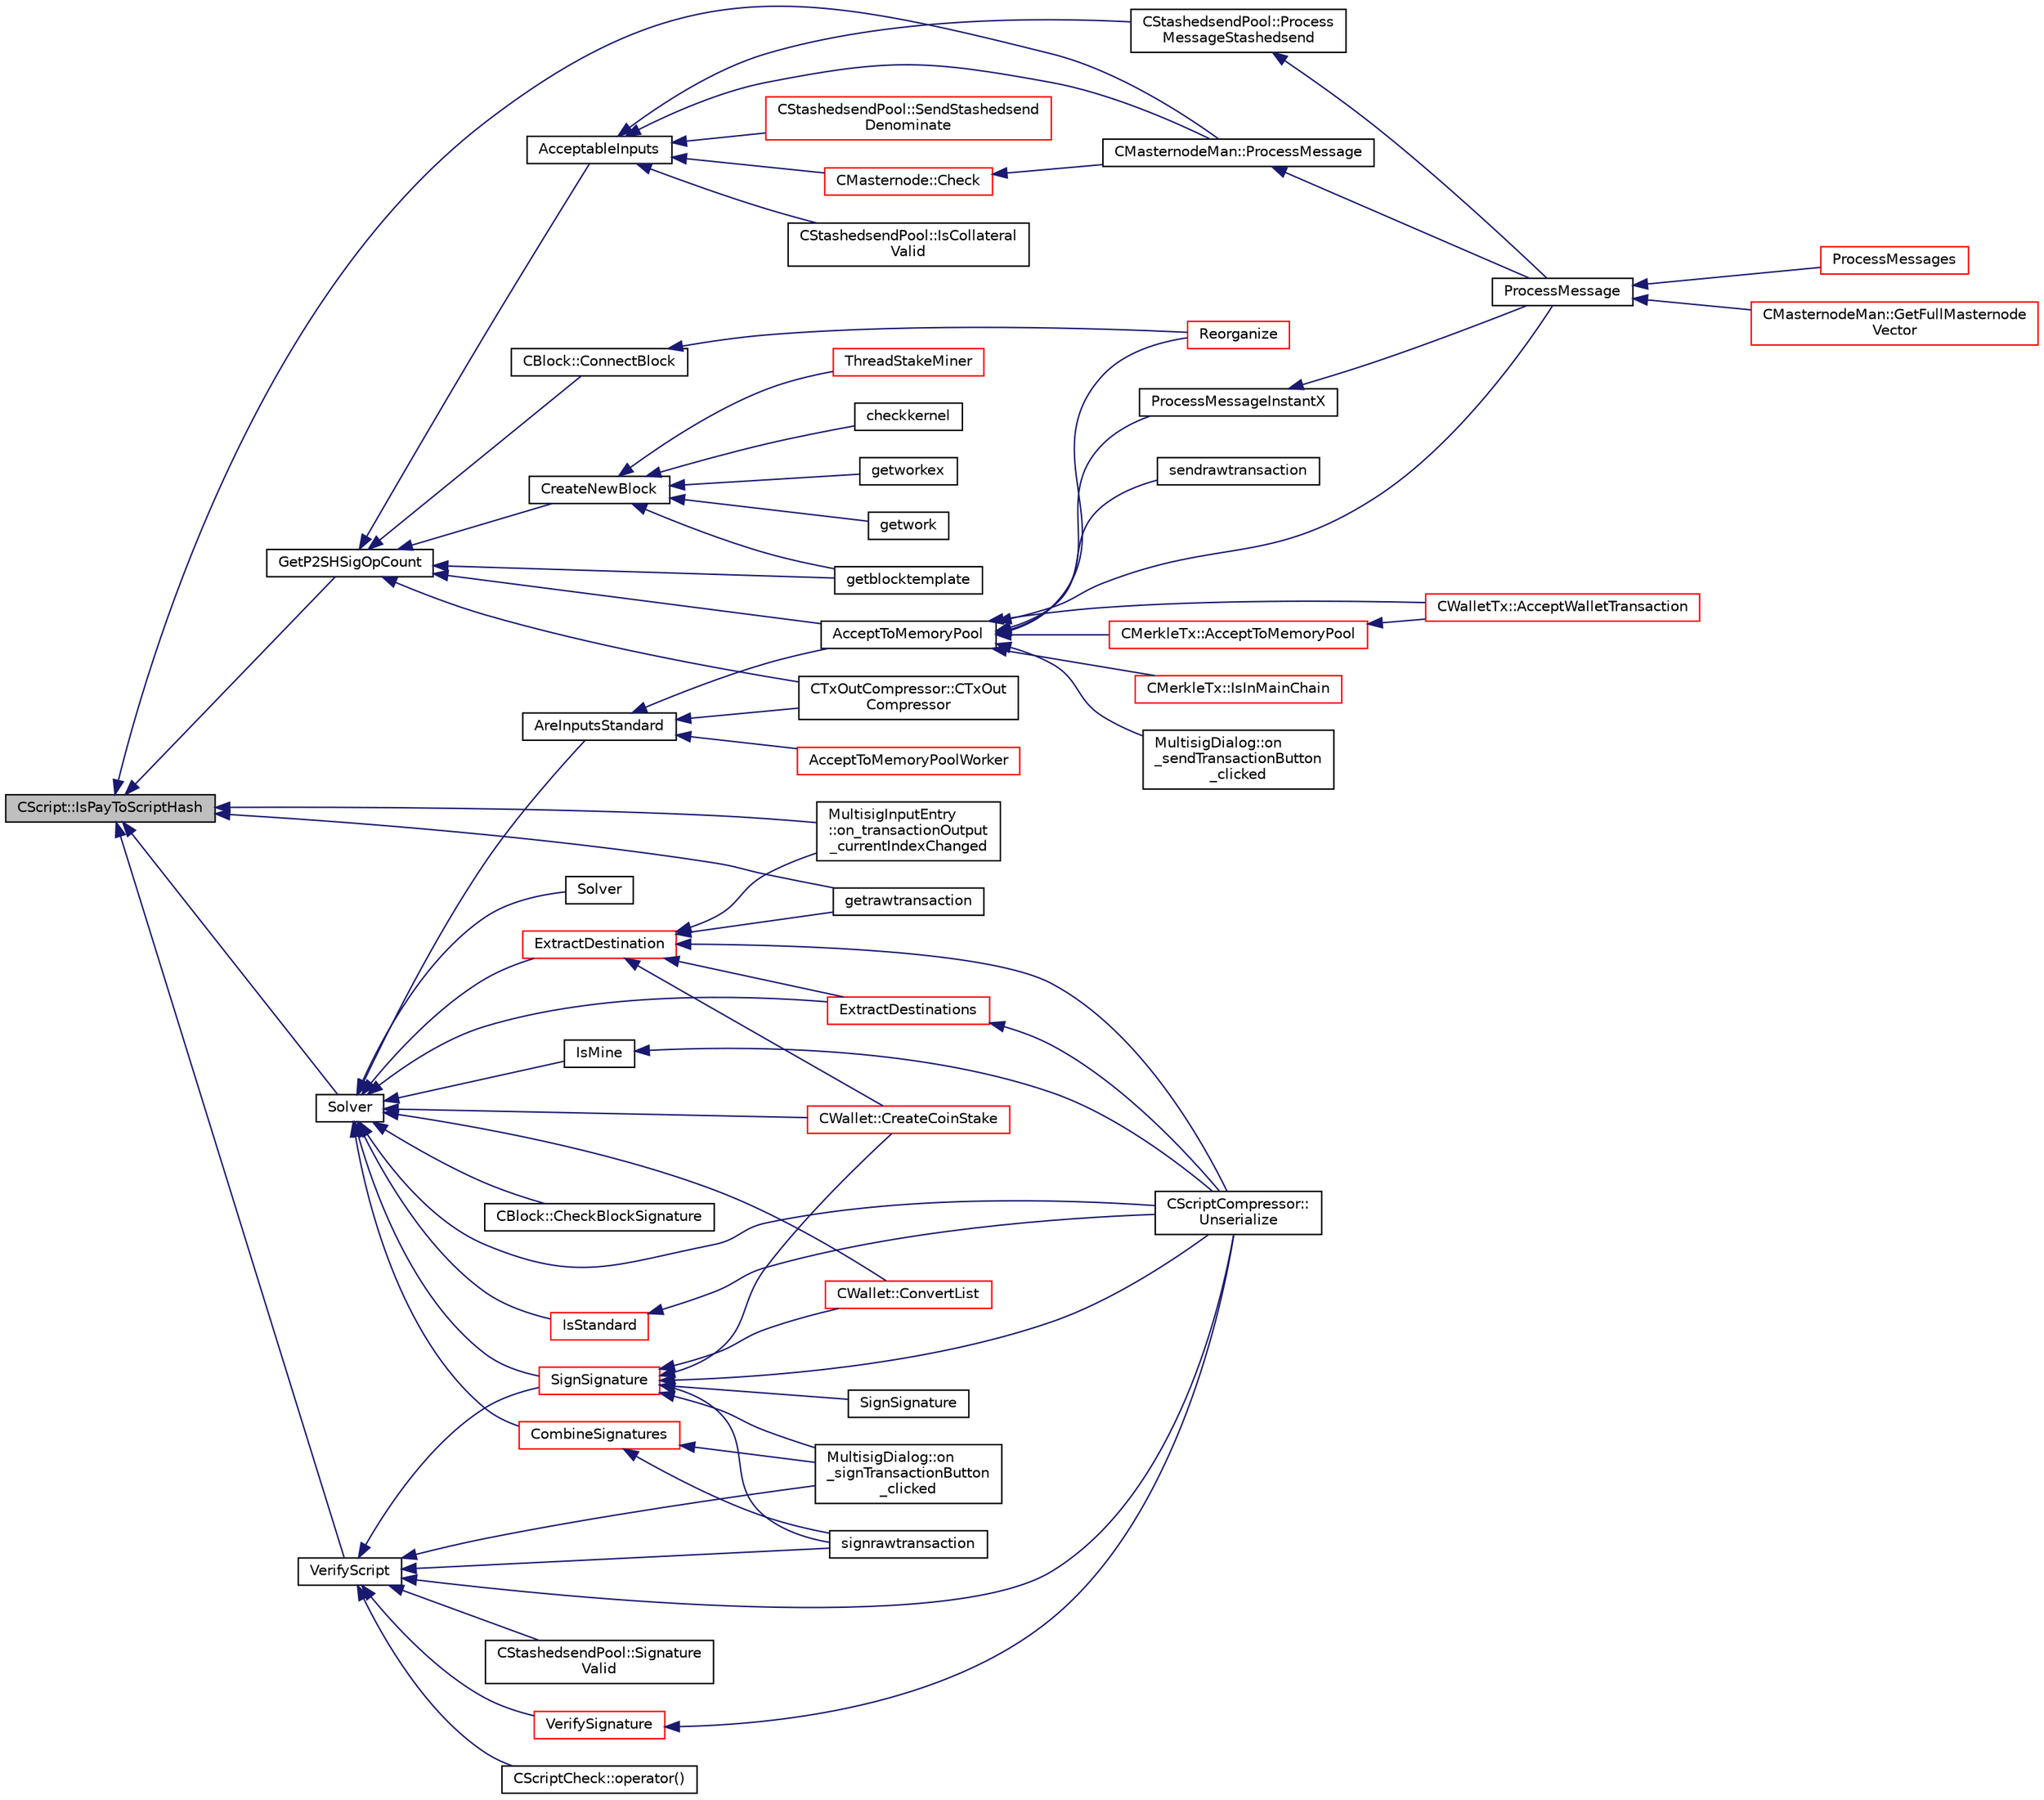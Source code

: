 digraph "CScript::IsPayToScriptHash"
{
  edge [fontname="Helvetica",fontsize="10",labelfontname="Helvetica",labelfontsize="10"];
  node [fontname="Helvetica",fontsize="10",shape=record];
  rankdir="LR";
  Node1179 [label="CScript::IsPayToScriptHash",height=0.2,width=0.4,color="black", fillcolor="grey75", style="filled", fontcolor="black"];
  Node1179 -> Node1180 [dir="back",color="midnightblue",fontsize="10",style="solid",fontname="Helvetica"];
  Node1180 [label="GetP2SHSigOpCount",height=0.2,width=0.4,color="black", fillcolor="white", style="filled",URL="$d4/dbf/main_8h.html#acc0a05d60127f0cfcf778348670067e0",tooltip="Count ECDSA signature operations in pay-to-script-hash inputs. "];
  Node1180 -> Node1181 [dir="back",color="midnightblue",fontsize="10",style="solid",fontname="Helvetica"];
  Node1181 [label="AcceptToMemoryPool",height=0.2,width=0.4,color="black", fillcolor="white", style="filled",URL="$d4/dbf/main_8h.html#addea0e425b693b4c1be712c3ead94568",tooltip="(try to) add transaction to memory pool "];
  Node1181 -> Node1182 [dir="back",color="midnightblue",fontsize="10",style="solid",fontname="Helvetica"];
  Node1182 [label="ProcessMessageInstantX",height=0.2,width=0.4,color="black", fillcolor="white", style="filled",URL="$d6/d5f/instantx_8h.html#aa516cb499ead2691d8ab216a499db5d0"];
  Node1182 -> Node1183 [dir="back",color="midnightblue",fontsize="10",style="solid",fontname="Helvetica"];
  Node1183 [label="ProcessMessage",height=0.2,width=0.4,color="black", fillcolor="white", style="filled",URL="$df/d0a/main_8cpp.html#a8ba92b1a4bce3c835e887a9073d17d8e"];
  Node1183 -> Node1184 [dir="back",color="midnightblue",fontsize="10",style="solid",fontname="Helvetica"];
  Node1184 [label="ProcessMessages",height=0.2,width=0.4,color="red", fillcolor="white", style="filled",URL="$d4/dbf/main_8h.html#a196f9318f02448b85b28d612698934fd"];
  Node1183 -> Node1192 [dir="back",color="midnightblue",fontsize="10",style="solid",fontname="Helvetica"];
  Node1192 [label="CMasternodeMan::GetFullMasternode\lVector",height=0.2,width=0.4,color="red", fillcolor="white", style="filled",URL="$dc/d6b/class_c_masternode_man.html#ab39e213a7601e1bef2eba1d5d63206f5"];
  Node1181 -> Node1198 [dir="back",color="midnightblue",fontsize="10",style="solid",fontname="Helvetica"];
  Node1198 [label="CMerkleTx::AcceptToMemoryPool",height=0.2,width=0.4,color="red", fillcolor="white", style="filled",URL="$d1/dff/class_c_merkle_tx.html#a61126e811a53b941b3efdf5a4e83db90"];
  Node1198 -> Node1199 [dir="back",color="midnightblue",fontsize="10",style="solid",fontname="Helvetica"];
  Node1199 [label="CWalletTx::AcceptWalletTransaction",height=0.2,width=0.4,color="red", fillcolor="white", style="filled",URL="$d6/d53/class_c_wallet_tx.html#af6d1a5a731bb69e1d94de84eb6fd15a5"];
  Node1181 -> Node1199 [dir="back",color="midnightblue",fontsize="10",style="solid",fontname="Helvetica"];
  Node1181 -> Node1225 [dir="back",color="midnightblue",fontsize="10",style="solid",fontname="Helvetica"];
  Node1225 [label="Reorganize",height=0.2,width=0.4,color="red", fillcolor="white", style="filled",URL="$df/d0a/main_8cpp.html#ad8e09920f5a3ce2670c5efa26ef65227"];
  Node1181 -> Node1183 [dir="back",color="midnightblue",fontsize="10",style="solid",fontname="Helvetica"];
  Node1181 -> Node1230 [dir="back",color="midnightblue",fontsize="10",style="solid",fontname="Helvetica"];
  Node1230 [label="CMerkleTx::IsInMainChain",height=0.2,width=0.4,color="red", fillcolor="white", style="filled",URL="$d1/dff/class_c_merkle_tx.html#ad4b3623fabf1924dba2a7694e3418e1e"];
  Node1181 -> Node1261 [dir="back",color="midnightblue",fontsize="10",style="solid",fontname="Helvetica"];
  Node1261 [label="MultisigDialog::on\l_sendTransactionButton\l_clicked",height=0.2,width=0.4,color="black", fillcolor="white", style="filled",URL="$d4/df4/class_multisig_dialog.html#a71fcf325cb0cde9223eefc62b3b7634b"];
  Node1181 -> Node1262 [dir="back",color="midnightblue",fontsize="10",style="solid",fontname="Helvetica"];
  Node1262 [label="sendrawtransaction",height=0.2,width=0.4,color="black", fillcolor="white", style="filled",URL="$dc/da8/rpcrawtransaction_8cpp.html#ad5aad44f890060f42efb49acf349511e"];
  Node1180 -> Node1263 [dir="back",color="midnightblue",fontsize="10",style="solid",fontname="Helvetica"];
  Node1263 [label="AcceptableInputs",height=0.2,width=0.4,color="black", fillcolor="white", style="filled",URL="$d4/dbf/main_8h.html#a43f9c625cc3dfd663a76ddb4d15fce58"];
  Node1263 -> Node1264 [dir="back",color="midnightblue",fontsize="10",style="solid",fontname="Helvetica"];
  Node1264 [label="CMasternode::Check",height=0.2,width=0.4,color="red", fillcolor="white", style="filled",URL="$d6/dac/class_c_masternode.html#a6c5f883b797298678c1cf814faab09a5"];
  Node1264 -> Node1304 [dir="back",color="midnightblue",fontsize="10",style="solid",fontname="Helvetica"];
  Node1304 [label="CMasternodeMan::ProcessMessage",height=0.2,width=0.4,color="black", fillcolor="white", style="filled",URL="$dc/d6b/class_c_masternode_man.html#ae3e5d263cebdcd932eca49caeadce9aa"];
  Node1304 -> Node1183 [dir="back",color="midnightblue",fontsize="10",style="solid",fontname="Helvetica"];
  Node1263 -> Node1304 [dir="back",color="midnightblue",fontsize="10",style="solid",fontname="Helvetica"];
  Node1263 -> Node1293 [dir="back",color="midnightblue",fontsize="10",style="solid",fontname="Helvetica"];
  Node1293 [label="CStashedsendPool::Process\lMessageStashedsend",height=0.2,width=0.4,color="black", fillcolor="white", style="filled",URL="$dd/d8a/class_c_stashedsend_pool.html#a62b472a4e4b1e634bc2e8621be17888e",tooltip="Process a Stashedsend message using the Stashedsend protocol. "];
  Node1293 -> Node1183 [dir="back",color="midnightblue",fontsize="10",style="solid",fontname="Helvetica"];
  Node1263 -> Node1305 [dir="back",color="midnightblue",fontsize="10",style="solid",fontname="Helvetica"];
  Node1305 [label="CStashedsendPool::IsCollateral\lValid",height=0.2,width=0.4,color="black", fillcolor="white", style="filled",URL="$dd/d8a/class_c_stashedsend_pool.html#a953b684a05b58919c45c8c6f159b0b14",tooltip="If the collateral is valid given by a client. "];
  Node1263 -> Node1306 [dir="back",color="midnightblue",fontsize="10",style="solid",fontname="Helvetica"];
  Node1306 [label="CStashedsendPool::SendStashedsend\lDenominate",height=0.2,width=0.4,color="red", fillcolor="white", style="filled",URL="$dd/d8a/class_c_stashedsend_pool.html#a6a94b951db9f47197abf79e141e8de1a",tooltip="As a client, send a transaction to a Masternode to start the denomination process. "];
  Node1180 -> Node1309 [dir="back",color="midnightblue",fontsize="10",style="solid",fontname="Helvetica"];
  Node1309 [label="CBlock::ConnectBlock",height=0.2,width=0.4,color="black", fillcolor="white", style="filled",URL="$d3/d51/class_c_block.html#a1ae149d97c7b7eadf48f5cea934b6217"];
  Node1309 -> Node1225 [dir="back",color="midnightblue",fontsize="10",style="solid",fontname="Helvetica"];
  Node1180 -> Node1310 [dir="back",color="midnightblue",fontsize="10",style="solid",fontname="Helvetica"];
  Node1310 [label="CTxOutCompressor::CTxOut\lCompressor",height=0.2,width=0.4,color="black", fillcolor="white", style="filled",URL="$d9/d8d/class_c_tx_out_compressor.html#a38ef1033989cd003de65598620d15cea"];
  Node1180 -> Node1311 [dir="back",color="midnightblue",fontsize="10",style="solid",fontname="Helvetica"];
  Node1311 [label="CreateNewBlock",height=0.2,width=0.4,color="black", fillcolor="white", style="filled",URL="$de/d13/miner_8h.html#aca0de7d757e027c2b08bd101c68c1549"];
  Node1311 -> Node1274 [dir="back",color="midnightblue",fontsize="10",style="solid",fontname="Helvetica"];
  Node1274 [label="ThreadStakeMiner",height=0.2,width=0.4,color="red", fillcolor="white", style="filled",URL="$d6/de3/miner_8cpp.html#a31faece5ef0e403969b3d3debd79b352"];
  Node1311 -> Node1312 [dir="back",color="midnightblue",fontsize="10",style="solid",fontname="Helvetica"];
  Node1312 [label="checkkernel",height=0.2,width=0.4,color="black", fillcolor="white", style="filled",URL="$d4/ddd/rpcmining_8cpp.html#a36ee2284a7252841b8a62a9531b6acbc"];
  Node1311 -> Node1271 [dir="back",color="midnightblue",fontsize="10",style="solid",fontname="Helvetica"];
  Node1271 [label="getworkex",height=0.2,width=0.4,color="black", fillcolor="white", style="filled",URL="$d4/ddd/rpcmining_8cpp.html#aa40f86dc468a3f2ef4a3bba99e20a069"];
  Node1311 -> Node1272 [dir="back",color="midnightblue",fontsize="10",style="solid",fontname="Helvetica"];
  Node1272 [label="getwork",height=0.2,width=0.4,color="black", fillcolor="white", style="filled",URL="$d4/ddd/rpcmining_8cpp.html#a356be62c93d38267a7da9e1cb644d547"];
  Node1311 -> Node1313 [dir="back",color="midnightblue",fontsize="10",style="solid",fontname="Helvetica"];
  Node1313 [label="getblocktemplate",height=0.2,width=0.4,color="black", fillcolor="white", style="filled",URL="$d4/ddd/rpcmining_8cpp.html#a27347eecedd59156c914fcb5ce488f9a"];
  Node1180 -> Node1313 [dir="back",color="midnightblue",fontsize="10",style="solid",fontname="Helvetica"];
  Node1179 -> Node1304 [dir="back",color="midnightblue",fontsize="10",style="solid",fontname="Helvetica"];
  Node1179 -> Node1314 [dir="back",color="midnightblue",fontsize="10",style="solid",fontname="Helvetica"];
  Node1314 [label="MultisigInputEntry\l::on_transactionOutput\l_currentIndexChanged",height=0.2,width=0.4,color="black", fillcolor="white", style="filled",URL="$d9/d3d/class_multisig_input_entry.html#a122ee9305bd98ccb311698169be45941"];
  Node1179 -> Node1315 [dir="back",color="midnightblue",fontsize="10",style="solid",fontname="Helvetica"];
  Node1315 [label="getrawtransaction",height=0.2,width=0.4,color="black", fillcolor="white", style="filled",URL="$dc/da8/rpcrawtransaction_8cpp.html#a12e1b8a05d99d1544e5343c2282cc55a"];
  Node1179 -> Node1316 [dir="back",color="midnightblue",fontsize="10",style="solid",fontname="Helvetica"];
  Node1316 [label="Solver",height=0.2,width=0.4,color="black", fillcolor="white", style="filled",URL="$de/d7f/script_8h.html#a81899059ee66f695aaf96a07d5e2ebdc"];
  Node1316 -> Node1317 [dir="back",color="midnightblue",fontsize="10",style="solid",fontname="Helvetica"];
  Node1317 [label="AreInputsStandard",height=0.2,width=0.4,color="black", fillcolor="white", style="filled",URL="$d4/dbf/main_8h.html#a29901e539b487e09c90ff90c7560bd9d",tooltip="Check for standard transaction types. "];
  Node1317 -> Node1181 [dir="back",color="midnightblue",fontsize="10",style="solid",fontname="Helvetica"];
  Node1317 -> Node1310 [dir="back",color="midnightblue",fontsize="10",style="solid",fontname="Helvetica"];
  Node1317 -> Node1318 [dir="back",color="midnightblue",fontsize="10",style="solid",fontname="Helvetica"];
  Node1318 [label="AcceptToMemoryPoolWorker",height=0.2,width=0.4,color="red", fillcolor="white", style="filled",URL="$dd/d7d/validation_8cpp.html#a274b0623037c72315662a07ecf760176"];
  Node1316 -> Node1329 [dir="back",color="midnightblue",fontsize="10",style="solid",fontname="Helvetica"];
  Node1329 [label="CBlock::CheckBlockSignature",height=0.2,width=0.4,color="black", fillcolor="white", style="filled",URL="$d3/d51/class_c_block.html#a2ff0deeda85c23cde1a78365d6fc6c2c"];
  Node1316 -> Node1330 [dir="back",color="midnightblue",fontsize="10",style="solid",fontname="Helvetica"];
  Node1330 [label="SignSignature",height=0.2,width=0.4,color="red", fillcolor="white", style="filled",URL="$de/d7f/script_8h.html#aca7dc730fd42e706b2c912ba32b65a36"];
  Node1330 -> Node1331 [dir="back",color="midnightblue",fontsize="10",style="solid",fontname="Helvetica"];
  Node1331 [label="MultisigDialog::on\l_signTransactionButton\l_clicked",height=0.2,width=0.4,color="black", fillcolor="white", style="filled",URL="$d4/df4/class_multisig_dialog.html#ad277ce76887dfbbec511486d3c1d2bc4"];
  Node1330 -> Node1332 [dir="back",color="midnightblue",fontsize="10",style="solid",fontname="Helvetica"];
  Node1332 [label="signrawtransaction",height=0.2,width=0.4,color="black", fillcolor="white", style="filled",URL="$dc/da8/rpcrawtransaction_8cpp.html#aa0d151e35c0ad5ec82df451a833aeadb"];
  Node1330 -> Node1333 [dir="back",color="midnightblue",fontsize="10",style="solid",fontname="Helvetica"];
  Node1333 [label="SignSignature",height=0.2,width=0.4,color="black", fillcolor="white", style="filled",URL="$de/d7f/script_8h.html#a3aef640e90fdb0fa95a8e2cda0cf6c22"];
  Node1330 -> Node1334 [dir="back",color="midnightblue",fontsize="10",style="solid",fontname="Helvetica"];
  Node1334 [label="CScriptCompressor::\lUnserialize",height=0.2,width=0.4,color="black", fillcolor="white", style="filled",URL="$d3/dfb/class_c_script_compressor.html#a016fa6e3d2735d95fcf773271da073d5"];
  Node1330 -> Node1337 [dir="back",color="midnightblue",fontsize="10",style="solid",fontname="Helvetica"];
  Node1337 [label="CWallet::ConvertList",height=0.2,width=0.4,color="red", fillcolor="white", style="filled",URL="$d2/de5/class_c_wallet.html#adbc8cbc5a39e04446f4277487405c06b"];
  Node1330 -> Node1297 [dir="back",color="midnightblue",fontsize="10",style="solid",fontname="Helvetica"];
  Node1297 [label="CWallet::CreateCoinStake",height=0.2,width=0.4,color="red", fillcolor="white", style="filled",URL="$d2/de5/class_c_wallet.html#a644df129468440aa36f49ca3716a3c19"];
  Node1316 -> Node1338 [dir="back",color="midnightblue",fontsize="10",style="solid",fontname="Helvetica"];
  Node1338 [label="Solver",height=0.2,width=0.4,color="black", fillcolor="white", style="filled",URL="$de/d7f/script_8h.html#a8e31b29d5a654a570c493f7aa9c3abd9"];
  Node1316 -> Node1339 [dir="back",color="midnightblue",fontsize="10",style="solid",fontname="Helvetica"];
  Node1339 [label="IsStandard",height=0.2,width=0.4,color="red", fillcolor="white", style="filled",URL="$de/d7f/script_8h.html#abb2b48ecfd43dcb01e25d9d4c333a340"];
  Node1339 -> Node1334 [dir="back",color="midnightblue",fontsize="10",style="solid",fontname="Helvetica"];
  Node1316 -> Node1341 [dir="back",color="midnightblue",fontsize="10",style="solid",fontname="Helvetica"];
  Node1341 [label="IsMine",height=0.2,width=0.4,color="black", fillcolor="white", style="filled",URL="$de/d7f/script_8h.html#ae1531a999ac1bfa59d70cfc984f1266b"];
  Node1341 -> Node1334 [dir="back",color="midnightblue",fontsize="10",style="solid",fontname="Helvetica"];
  Node1316 -> Node1342 [dir="back",color="midnightblue",fontsize="10",style="solid",fontname="Helvetica"];
  Node1342 [label="ExtractDestination",height=0.2,width=0.4,color="red", fillcolor="white", style="filled",URL="$de/d7f/script_8h.html#a951f7e601746ae076afdf3169ecca2fc"];
  Node1342 -> Node1314 [dir="back",color="midnightblue",fontsize="10",style="solid",fontname="Helvetica"];
  Node1342 -> Node1315 [dir="back",color="midnightblue",fontsize="10",style="solid",fontname="Helvetica"];
  Node1342 -> Node1388 [dir="back",color="midnightblue",fontsize="10",style="solid",fontname="Helvetica"];
  Node1388 [label="ExtractDestinations",height=0.2,width=0.4,color="red", fillcolor="white", style="filled",URL="$de/d7f/script_8h.html#a49e36ddce090cc66aba405c0755c8be7"];
  Node1388 -> Node1334 [dir="back",color="midnightblue",fontsize="10",style="solid",fontname="Helvetica"];
  Node1342 -> Node1334 [dir="back",color="midnightblue",fontsize="10",style="solid",fontname="Helvetica"];
  Node1342 -> Node1297 [dir="back",color="midnightblue",fontsize="10",style="solid",fontname="Helvetica"];
  Node1316 -> Node1388 [dir="back",color="midnightblue",fontsize="10",style="solid",fontname="Helvetica"];
  Node1316 -> Node1413 [dir="back",color="midnightblue",fontsize="10",style="solid",fontname="Helvetica"];
  Node1413 [label="CombineSignatures",height=0.2,width=0.4,color="red", fillcolor="white", style="filled",URL="$dd/d0f/script_8cpp.html#a79ba74edb86e8e00eef84202dd5dea43"];
  Node1413 -> Node1331 [dir="back",color="midnightblue",fontsize="10",style="solid",fontname="Helvetica"];
  Node1413 -> Node1332 [dir="back",color="midnightblue",fontsize="10",style="solid",fontname="Helvetica"];
  Node1316 -> Node1334 [dir="back",color="midnightblue",fontsize="10",style="solid",fontname="Helvetica"];
  Node1316 -> Node1337 [dir="back",color="midnightblue",fontsize="10",style="solid",fontname="Helvetica"];
  Node1316 -> Node1297 [dir="back",color="midnightblue",fontsize="10",style="solid",fontname="Helvetica"];
  Node1179 -> Node1415 [dir="back",color="midnightblue",fontsize="10",style="solid",fontname="Helvetica"];
  Node1415 [label="VerifyScript",height=0.2,width=0.4,color="black", fillcolor="white", style="filled",URL="$de/d7f/script_8h.html#a995f521b6ca4a8bfbd02d4cfe226feb6"];
  Node1415 -> Node1331 [dir="back",color="midnightblue",fontsize="10",style="solid",fontname="Helvetica"];
  Node1415 -> Node1332 [dir="back",color="midnightblue",fontsize="10",style="solid",fontname="Helvetica"];
  Node1415 -> Node1330 [dir="back",color="midnightblue",fontsize="10",style="solid",fontname="Helvetica"];
  Node1415 -> Node1416 [dir="back",color="midnightblue",fontsize="10",style="solid",fontname="Helvetica"];
  Node1416 [label="VerifySignature",height=0.2,width=0.4,color="red", fillcolor="white", style="filled",URL="$de/d7f/script_8h.html#a3bebacccf5ed6d80e80889b65830f893"];
  Node1416 -> Node1334 [dir="back",color="midnightblue",fontsize="10",style="solid",fontname="Helvetica"];
  Node1415 -> Node1334 [dir="back",color="midnightblue",fontsize="10",style="solid",fontname="Helvetica"];
  Node1415 -> Node1421 [dir="back",color="midnightblue",fontsize="10",style="solid",fontname="Helvetica"];
  Node1421 [label="CStashedsendPool::Signature\lValid",height=0.2,width=0.4,color="black", fillcolor="white", style="filled",URL="$dd/d8a/class_c_stashedsend_pool.html#aac0148eb0e63ce636545a18522f7f59b",tooltip="Check to make sure a signature matches an input in the pool. "];
  Node1415 -> Node1422 [dir="back",color="midnightblue",fontsize="10",style="solid",fontname="Helvetica"];
  Node1422 [label="CScriptCheck::operator()",height=0.2,width=0.4,color="black", fillcolor="white", style="filled",URL="$df/d12/class_c_script_check.html#a108d4c713338308be3867ed4e65b80c5"];
}
